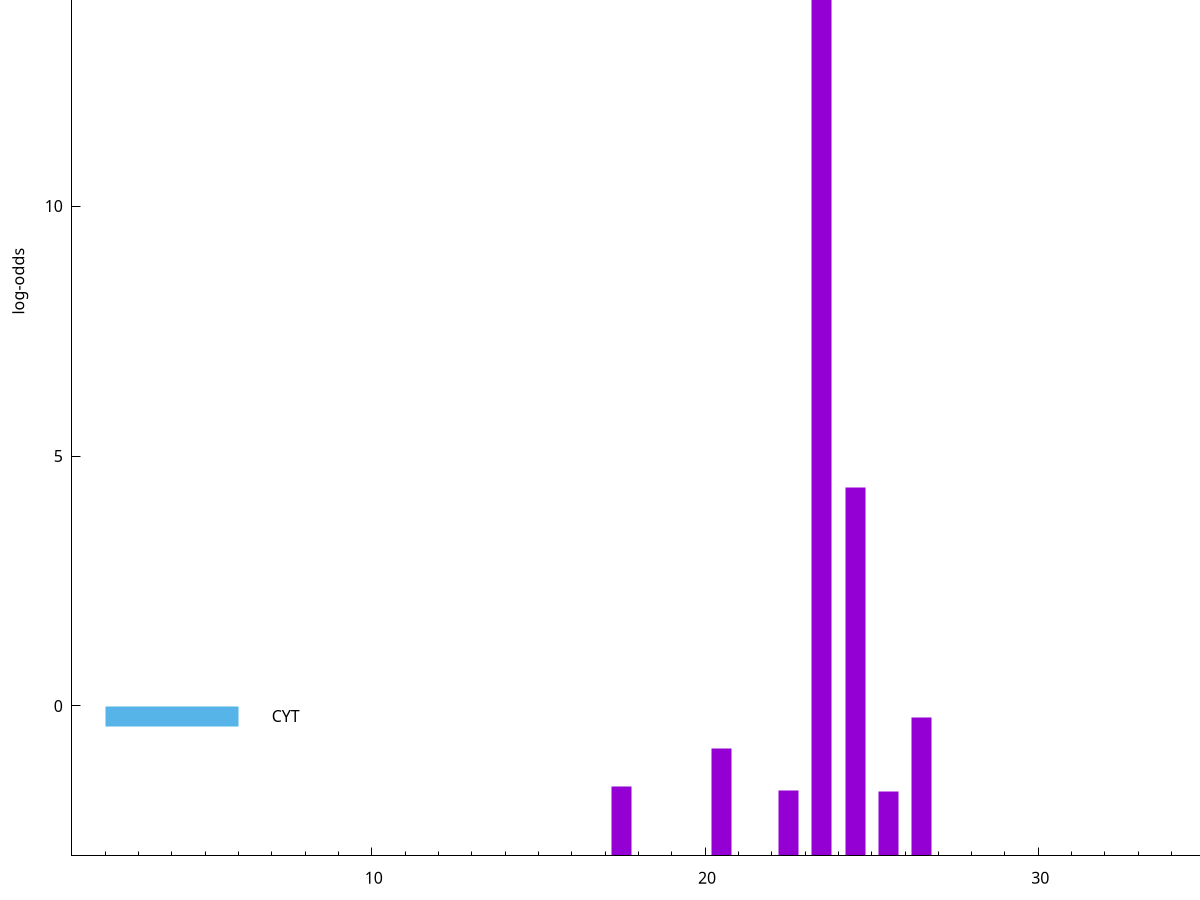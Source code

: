 set title "LipoP predictions for SRR3467249.gff"
set size 2., 1.4
set xrange [1:70] 
set mxtics 10
set yrange [-3:20]
set y2range [0:23]
set ylabel "log-odds"
set term postscript eps color solid "Helvetica" 30
set output "SRR3467249.gff2.eps"
set arrow from 2,14.7728 to 6,14.7728 nohead lt 1 lw 20
set label "SpI" at 7,14.7728
set arrow from 2,-0.200913 to 6,-0.200913 nohead lt 3 lw 20
set label "CYT" at 7,-0.200913
set arrow from 2,14.7728 to 6,14.7728 nohead lt 1 lw 20
set label "SpI" at 7,14.7728
# NOTE: The scores below are the log-odds scores with the threshold
# NOTE: subtracted (a hack to make gnuplot make the histogram all
# NOTE: look nice).
plot "-" axes x1y2 title "" with impulses lt 1 lw 20
23.500000 17.771600
24.500000 7.370980
26.500000 2.761199
20.500000 2.139676
17.500000 1.392730
22.500000 1.302420
25.500000 1.285820
e
exit
